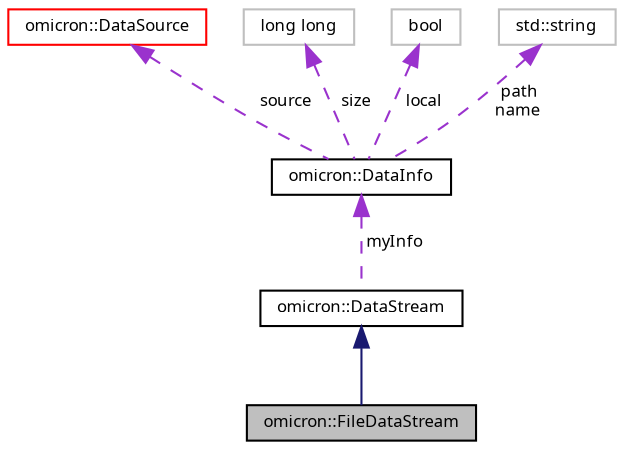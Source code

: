 digraph "omicron::FileDataStream"
{
  bgcolor="transparent";
  edge [fontname="FreeSans.ttf",fontsize="8",labelfontname="FreeSans.ttf",labelfontsize="8"];
  node [fontname="FreeSans.ttf",fontsize="8",shape=record];
  Node1 [label="omicron::FileDataStream",height=0.2,width=0.4,color="black", fillcolor="grey75", style="filled", fontcolor="black"];
  Node2 -> Node1 [dir="back",color="midnightblue",fontsize="8",style="solid",fontname="FreeSans.ttf"];
  Node2 [label="omicron::DataStream",height=0.2,width=0.4,color="black",URL="$classomicron_1_1_data_stream.html"];
  Node3 -> Node2 [dir="back",color="darkorchid3",fontsize="8",style="dashed",label=" myInfo" ,fontname="FreeSans.ttf"];
  Node3 [label="omicron::DataInfo",height=0.2,width=0.4,color="black",URL="$structomicron_1_1_data_info.html"];
  Node4 -> Node3 [dir="back",color="darkorchid3",fontsize="8",style="dashed",label=" source" ,fontname="FreeSans.ttf"];
  Node4 [label="omicron::DataSource",height=0.2,width=0.4,color="red",URL="$classomicron_1_1_data_source.html"];
  Node5 -> Node3 [dir="back",color="darkorchid3",fontsize="8",style="dashed",label=" size" ,fontname="FreeSans.ttf"];
  Node5 [label="long long",height=0.2,width=0.4,color="grey75"];
  Node6 -> Node3 [dir="back",color="darkorchid3",fontsize="8",style="dashed",label=" local" ,fontname="FreeSans.ttf"];
  Node6 [label="bool",height=0.2,width=0.4,color="grey75"];
  Node7 -> Node3 [dir="back",color="darkorchid3",fontsize="8",style="dashed",label=" path\nname" ,fontname="FreeSans.ttf"];
  Node7 [label="std::string",height=0.2,width=0.4,color="grey75",tooltip="STL class. "];
}
